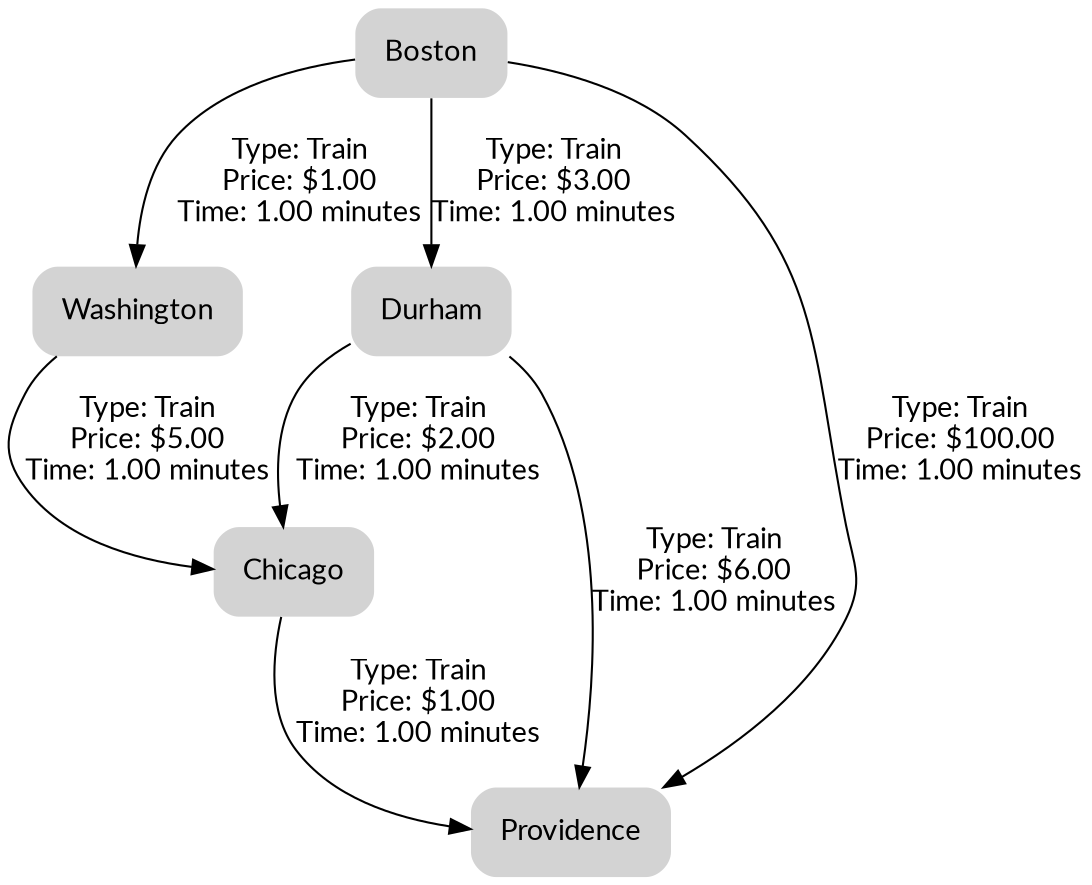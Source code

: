 digraph TravelPlanner {
	node [shape="plaintext" style="filled, rounded" fontname="Lato" margin=0.2]
	edge [fontname="Lato" labeldistance=5]
	"Washington"
	"Boston"
	"Durham"
	"Providence"
	"Chicago"
	"Washington" -> "Chicago" [label="Type: Train\nPrice: $5.00\nTime: 1.00 minutes
"]
	"Chicago" -> "Providence" [label="Type: Train\nPrice: $1.00\nTime: 1.00 minutes
"]
	"Boston" -> "Durham" [label="Type: Train\nPrice: $3.00\nTime: 1.00 minutes
"]
	"Boston" -> "Providence" [label="Type: Train\nPrice: $100.00\nTime: 1.00 minutes
"]
	"Boston" -> "Washington" [label="Type: Train\nPrice: $1.00\nTime: 1.00 minutes
"]
	"Durham" -> "Chicago" [label="Type: Train\nPrice: $2.00\nTime: 1.00 minutes
"]
	"Durham" -> "Providence" [label="Type: Train\nPrice: $6.00\nTime: 1.00 minutes
"]
}